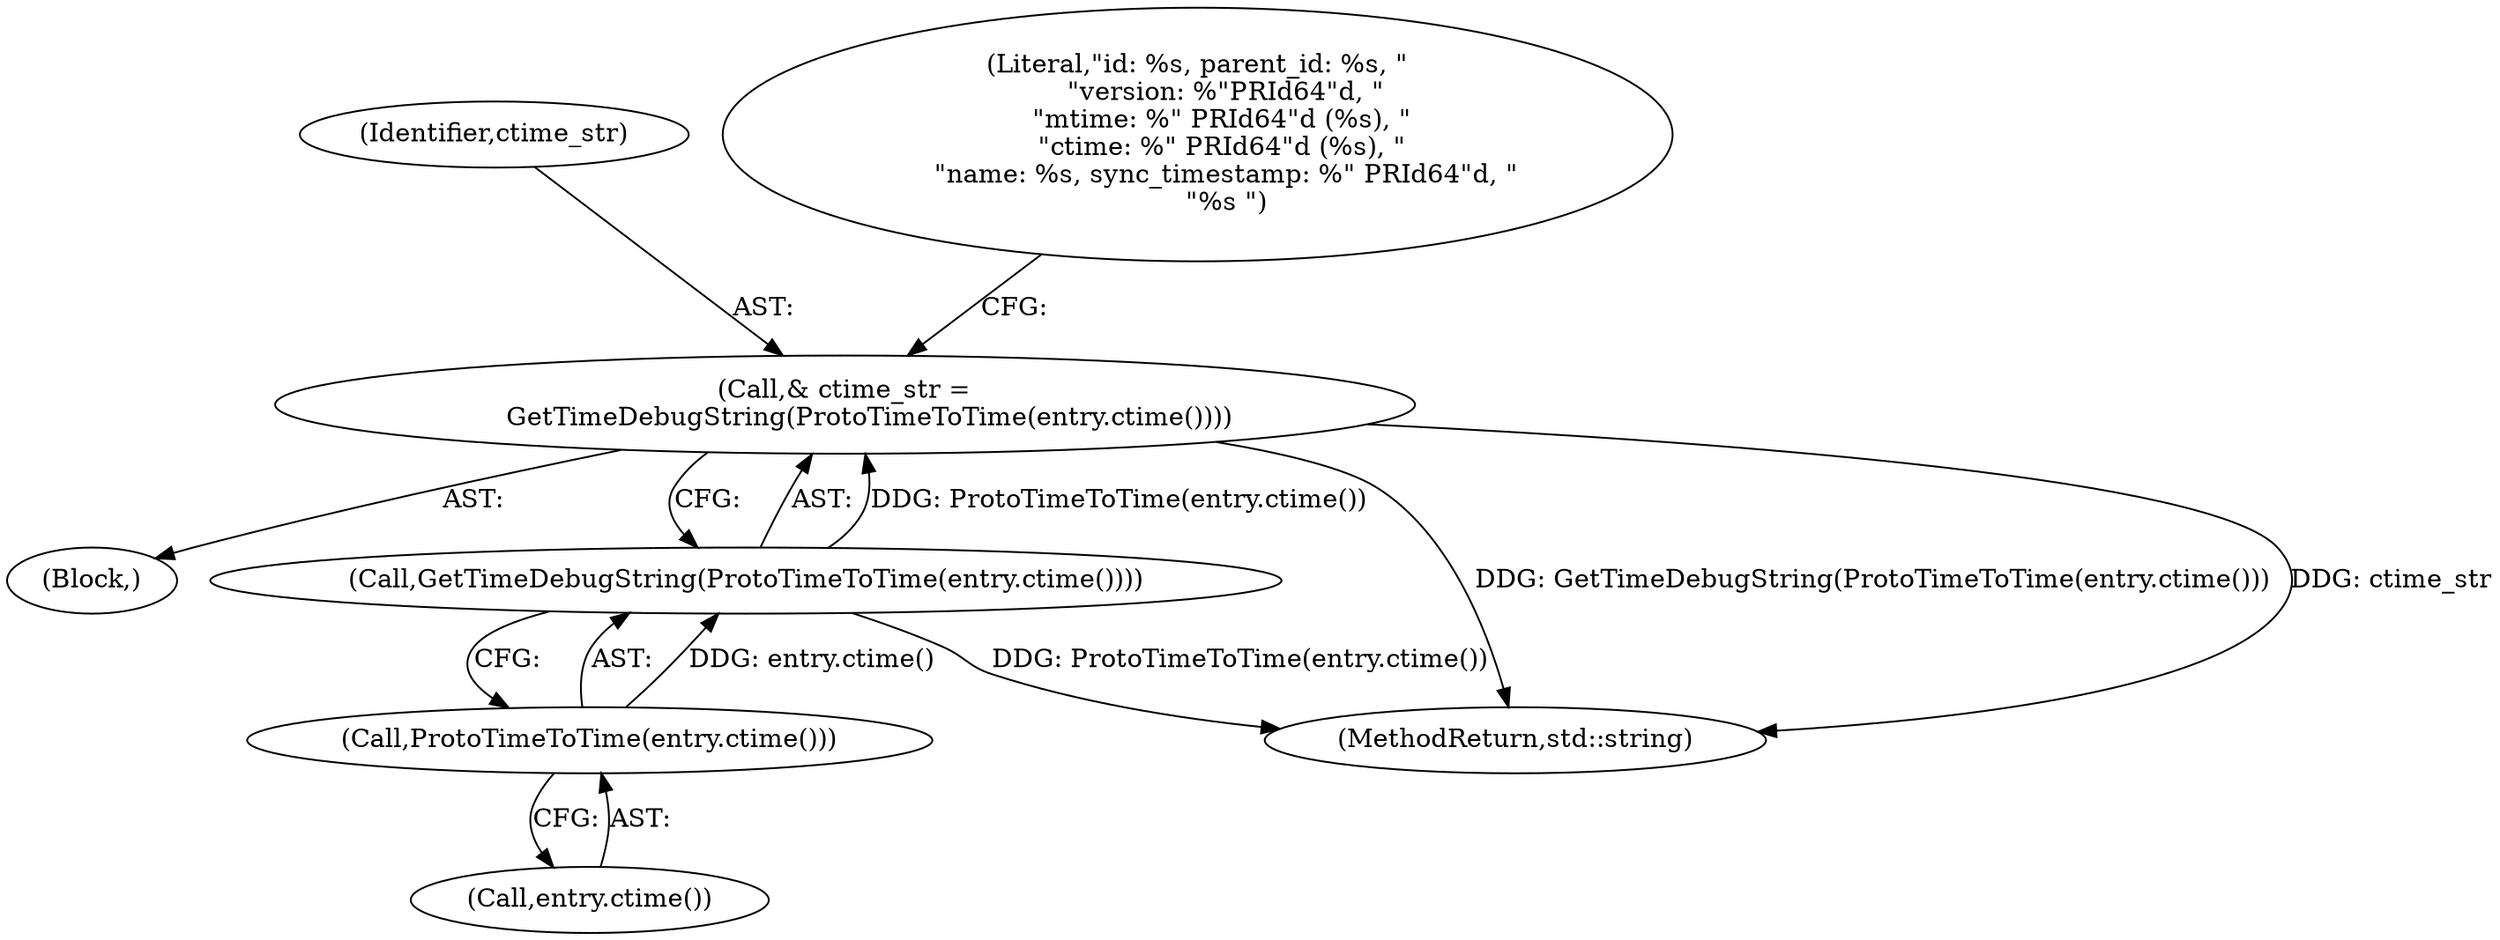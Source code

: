digraph "1_Chrome_19190765882e272a6a2162c89acdb29110f7e3cf_3@API" {
"1000110" [label="(Call,& ctime_str =\n      GetTimeDebugString(ProtoTimeToTime(entry.ctime())))"];
"1000112" [label="(Call,GetTimeDebugString(ProtoTimeToTime(entry.ctime())))"];
"1000113" [label="(Call,ProtoTimeToTime(entry.ctime()))"];
"1000110" [label="(Call,& ctime_str =\n      GetTimeDebugString(ProtoTimeToTime(entry.ctime())))"];
"1000111" [label="(Identifier,ctime_str)"];
"1000102" [label="(Block,)"];
"1000131" [label="(MethodReturn,std::string)"];
"1000112" [label="(Call,GetTimeDebugString(ProtoTimeToTime(entry.ctime())))"];
"1000113" [label="(Call,ProtoTimeToTime(entry.ctime()))"];
"1000117" [label="(Literal,\"id: %s, parent_id: %s, \"\n       \"version: %\"PRId64\"d, \"\n      \"mtime: %\" PRId64\"d (%s), \"\n      \"ctime: %\" PRId64\"d (%s), \"\n       \"name: %s, sync_timestamp: %\" PRId64\"d, \"\n       \"%s \")"];
"1000114" [label="(Call,entry.ctime())"];
"1000110" -> "1000102"  [label="AST: "];
"1000110" -> "1000112"  [label="CFG: "];
"1000111" -> "1000110"  [label="AST: "];
"1000112" -> "1000110"  [label="AST: "];
"1000117" -> "1000110"  [label="CFG: "];
"1000110" -> "1000131"  [label="DDG: GetTimeDebugString(ProtoTimeToTime(entry.ctime()))"];
"1000110" -> "1000131"  [label="DDG: ctime_str"];
"1000112" -> "1000110"  [label="DDG: ProtoTimeToTime(entry.ctime())"];
"1000112" -> "1000113"  [label="CFG: "];
"1000113" -> "1000112"  [label="AST: "];
"1000112" -> "1000131"  [label="DDG: ProtoTimeToTime(entry.ctime())"];
"1000113" -> "1000112"  [label="DDG: entry.ctime()"];
"1000113" -> "1000114"  [label="CFG: "];
"1000114" -> "1000113"  [label="AST: "];
}
